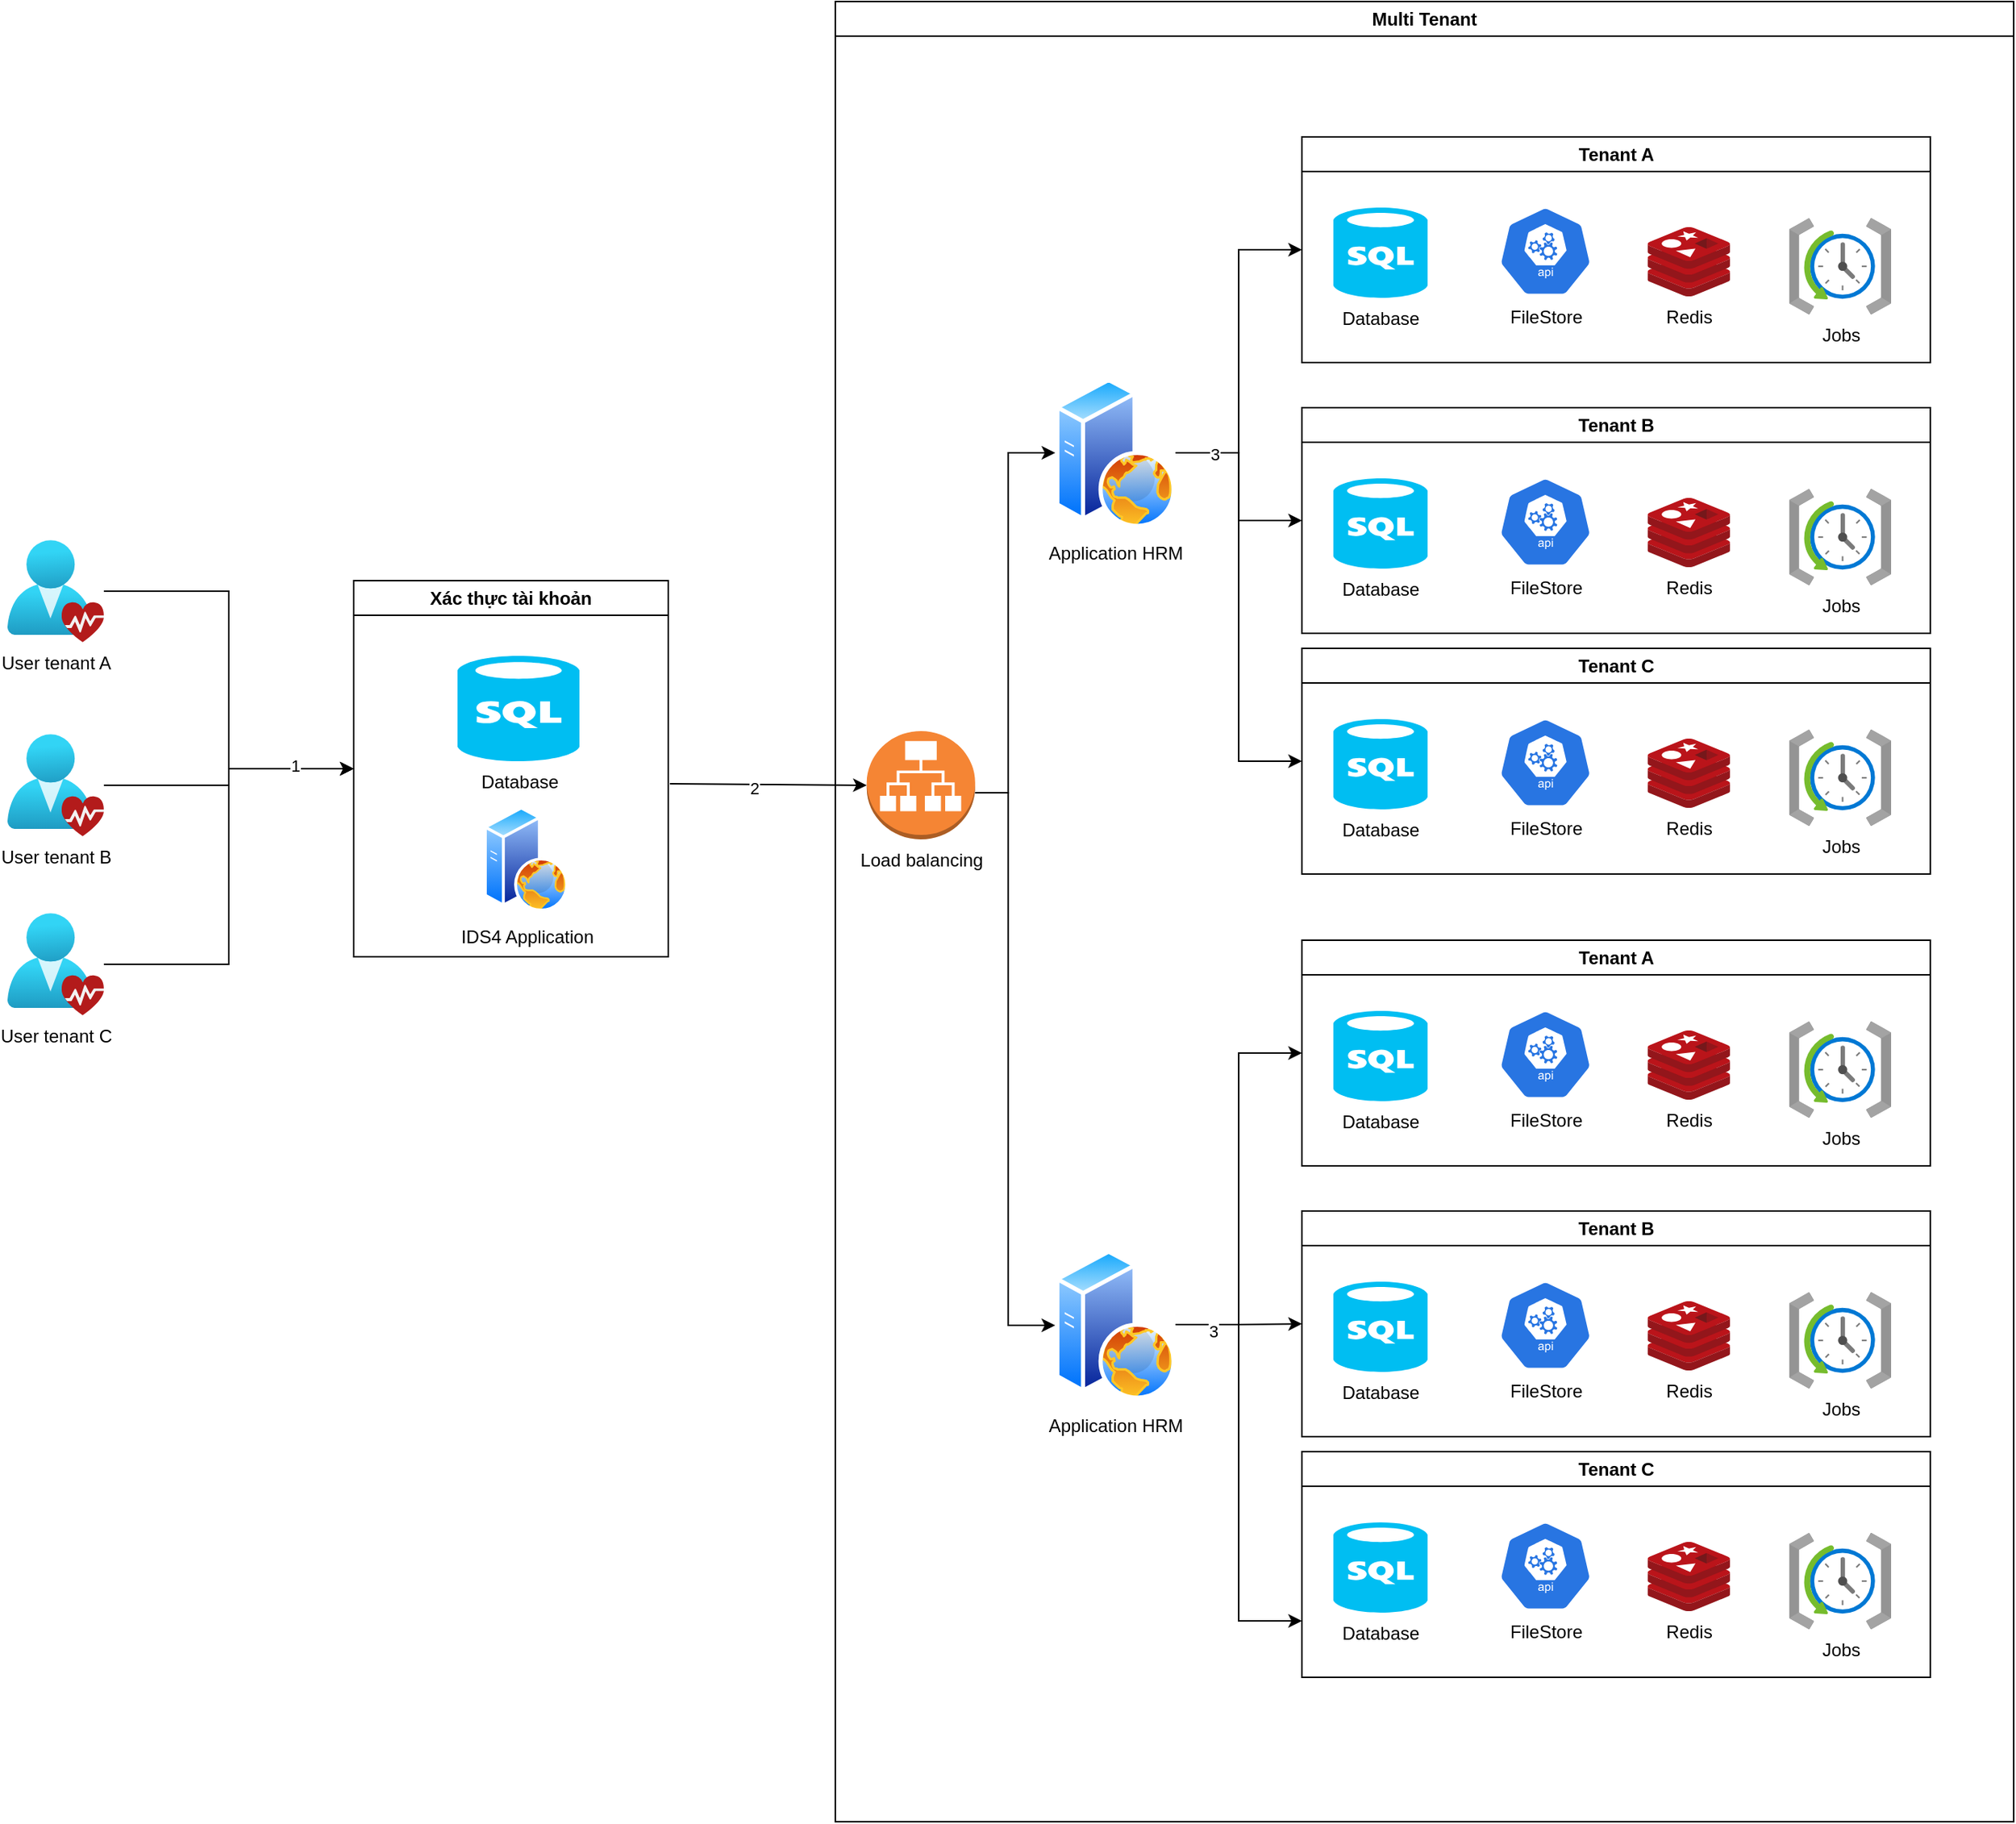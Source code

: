 <mxfile version="24.0.2" type="google">
  <diagram name="Trang-1" id="uiNSEfbB-UsywW0toLys">
    <mxGraphModel grid="0" page="0" gridSize="10" guides="1" tooltips="1" connect="1" arrows="1" fold="1" pageScale="1" pageWidth="827" pageHeight="1169" background="#FFFFFF" math="0" shadow="0">
      <root>
        <mxCell id="0" />
        <mxCell id="1" parent="0" />
        <mxCell id="XbeGBUy2-9uzgMJqIVGd-51" value="" style="group" connectable="0" vertex="1" parent="1">
          <mxGeometry x="590" y="200" width="782.94" height="1210" as="geometry" />
        </mxCell>
        <mxCell id="DszUAkV_eNxV04DKUUgW-60" value="" style="group" connectable="0" vertex="1" parent="XbeGBUy2-9uzgMJqIVGd-51">
          <mxGeometry x="135.71" y="48" width="591.903" height="532" as="geometry" />
        </mxCell>
        <mxCell id="XbeGBUy2-9uzgMJqIVGd-29" style="edgeStyle=orthogonalEdgeStyle;rounded=0;orthogonalLoop=1;jettySize=auto;html=1;entryX=0;entryY=0.5;entryDx=0;entryDy=0;" edge="1" parent="DszUAkV_eNxV04DKUUgW-60" source="DszUAkV_eNxV04DKUUgW-56" target="XbeGBUy2-9uzgMJqIVGd-18">
          <mxGeometry relative="1" as="geometry" />
        </mxCell>
        <mxCell id="XbeGBUy2-9uzgMJqIVGd-30" style="edgeStyle=orthogonalEdgeStyle;rounded=0;orthogonalLoop=1;jettySize=auto;html=1;entryX=0;entryY=0.5;entryDx=0;entryDy=0;" edge="1" parent="DszUAkV_eNxV04DKUUgW-60" source="DszUAkV_eNxV04DKUUgW-56" target="XbeGBUy2-9uzgMJqIVGd-23">
          <mxGeometry relative="1" as="geometry" />
        </mxCell>
        <mxCell id="XbeGBUy2-9uzgMJqIVGd-49" style="edgeStyle=orthogonalEdgeStyle;rounded=0;orthogonalLoop=1;jettySize=auto;html=1;entryX=0;entryY=0.5;entryDx=0;entryDy=0;" edge="1" parent="DszUAkV_eNxV04DKUUgW-60" source="DszUAkV_eNxV04DKUUgW-56" target="XbeGBUy2-9uzgMJqIVGd-1">
          <mxGeometry relative="1" as="geometry" />
        </mxCell>
        <mxCell id="XbeGBUy2-9uzgMJqIVGd-58" value="3" style="edgeLabel;html=1;align=center;verticalAlign=middle;resizable=0;points=[];" connectable="0" vertex="1" parent="XbeGBUy2-9uzgMJqIVGd-49">
          <mxGeometry x="-0.764" y="-1" relative="1" as="geometry">
            <mxPoint as="offset" />
          </mxGeometry>
        </mxCell>
        <mxCell id="DszUAkV_eNxV04DKUUgW-56" value="Application HRM" style="image;aspect=fixed;perimeter=ellipsePerimeter;html=1;align=center;shadow=0;dashed=0;spacingTop=3;image=img/lib/active_directory/web_server.svg;" vertex="1" parent="DszUAkV_eNxV04DKUUgW-60">
          <mxGeometry x="10.439" y="202" width="80" height="100" as="geometry" />
        </mxCell>
        <mxCell id="XbeGBUy2-9uzgMJqIVGd-1" value="Tenant A" style="swimlane;whiteSpace=wrap;html=1;startSize=23;" vertex="1" parent="DszUAkV_eNxV04DKUUgW-60">
          <mxGeometry x="174.335" y="42" width="417.568" height="150" as="geometry">
            <mxRectangle x="167" y="42" width="140" height="30" as="alternateBounds" />
          </mxGeometry>
        </mxCell>
        <mxCell id="XbeGBUy2-9uzgMJqIVGd-2" value="Database" style="verticalLabelPosition=bottom;html=1;verticalAlign=top;align=center;strokeColor=none;fillColor=#00BEF2;shape=mxgraph.azure.sql_database;" vertex="1" parent="XbeGBUy2-9uzgMJqIVGd-1">
          <mxGeometry x="20.878" y="47" width="62.635" height="60" as="geometry" />
        </mxCell>
        <mxCell id="XbeGBUy2-9uzgMJqIVGd-3" value="FileStore" style="sketch=0;html=1;dashed=0;whitespace=wrap;fillColor=#2875E2;strokeColor=#ffffff;points=[[0.005,0.63,0],[0.1,0.2,0],[0.9,0.2,0],[0.5,0,0],[0.995,0.63,0],[0.72,0.99,0],[0.5,1,0],[0.28,0.99,0]];verticalLabelPosition=bottom;align=center;verticalAlign=top;shape=mxgraph.kubernetes.icon;prIcon=api" vertex="1" parent="XbeGBUy2-9uzgMJqIVGd-1">
          <mxGeometry x="125.27" y="46" width="73.074" height="60" as="geometry" />
        </mxCell>
        <mxCell id="XbeGBUy2-9uzgMJqIVGd-4" value="Redis" style="image;sketch=0;aspect=fixed;html=1;points=[];align=center;fontSize=12;image=img/lib/mscae/Cache_Redis_Product.svg;" vertex="1" parent="XbeGBUy2-9uzgMJqIVGd-1">
          <mxGeometry x="229.662" y="60" width="54.76" height="46" as="geometry" />
        </mxCell>
        <mxCell id="XbeGBUy2-9uzgMJqIVGd-5" value="Jobs" style="image;aspect=fixed;html=1;points=[];align=center;fontSize=12;image=img/lib/azure2/management_governance/Scheduler_Job_Collections.svg;" vertex="1" parent="XbeGBUy2-9uzgMJqIVGd-1">
          <mxGeometry x="323.615" y="54" width="68" height="64" as="geometry" />
        </mxCell>
        <mxCell id="XbeGBUy2-9uzgMJqIVGd-18" value="Tenant B" style="swimlane;whiteSpace=wrap;html=1;startSize=23;" vertex="1" parent="DszUAkV_eNxV04DKUUgW-60">
          <mxGeometry x="174.335" y="222" width="417.568" height="150" as="geometry">
            <mxRectangle x="167" y="222" width="140" height="30" as="alternateBounds" />
          </mxGeometry>
        </mxCell>
        <mxCell id="XbeGBUy2-9uzgMJqIVGd-19" value="Database" style="verticalLabelPosition=bottom;html=1;verticalAlign=top;align=center;strokeColor=none;fillColor=#00BEF2;shape=mxgraph.azure.sql_database;" vertex="1" parent="XbeGBUy2-9uzgMJqIVGd-18">
          <mxGeometry x="20.878" y="47" width="62.635" height="60" as="geometry" />
        </mxCell>
        <mxCell id="XbeGBUy2-9uzgMJqIVGd-20" value="FileStore" style="sketch=0;html=1;dashed=0;whitespace=wrap;fillColor=#2875E2;strokeColor=#ffffff;points=[[0.005,0.63,0],[0.1,0.2,0],[0.9,0.2,0],[0.5,0,0],[0.995,0.63,0],[0.72,0.99,0],[0.5,1,0],[0.28,0.99,0]];verticalLabelPosition=bottom;align=center;verticalAlign=top;shape=mxgraph.kubernetes.icon;prIcon=api" vertex="1" parent="XbeGBUy2-9uzgMJqIVGd-18">
          <mxGeometry x="125.27" y="46" width="73.074" height="60" as="geometry" />
        </mxCell>
        <mxCell id="XbeGBUy2-9uzgMJqIVGd-21" value="Redis" style="image;sketch=0;aspect=fixed;html=1;points=[];align=center;fontSize=12;image=img/lib/mscae/Cache_Redis_Product.svg;" vertex="1" parent="XbeGBUy2-9uzgMJqIVGd-18">
          <mxGeometry x="229.662" y="60" width="54.76" height="46" as="geometry" />
        </mxCell>
        <mxCell id="XbeGBUy2-9uzgMJqIVGd-22" value="Jobs" style="image;aspect=fixed;html=1;points=[];align=center;fontSize=12;image=img/lib/azure2/management_governance/Scheduler_Job_Collections.svg;" vertex="1" parent="XbeGBUy2-9uzgMJqIVGd-18">
          <mxGeometry x="323.615" y="54" width="68" height="64" as="geometry" />
        </mxCell>
        <mxCell id="XbeGBUy2-9uzgMJqIVGd-23" value="Tenant C" style="swimlane;whiteSpace=wrap;html=1;startSize=23;" vertex="1" parent="DszUAkV_eNxV04DKUUgW-60">
          <mxGeometry x="174.335" y="382" width="417.568" height="150" as="geometry">
            <mxRectangle x="167" y="382" width="140" height="30" as="alternateBounds" />
          </mxGeometry>
        </mxCell>
        <mxCell id="XbeGBUy2-9uzgMJqIVGd-24" value="Database" style="verticalLabelPosition=bottom;html=1;verticalAlign=top;align=center;strokeColor=none;fillColor=#00BEF2;shape=mxgraph.azure.sql_database;" vertex="1" parent="XbeGBUy2-9uzgMJqIVGd-23">
          <mxGeometry x="20.878" y="47" width="62.635" height="60" as="geometry" />
        </mxCell>
        <mxCell id="XbeGBUy2-9uzgMJqIVGd-25" value="FileStore" style="sketch=0;html=1;dashed=0;whitespace=wrap;fillColor=#2875E2;strokeColor=#ffffff;points=[[0.005,0.63,0],[0.1,0.2,0],[0.9,0.2,0],[0.5,0,0],[0.995,0.63,0],[0.72,0.99,0],[0.5,1,0],[0.28,0.99,0]];verticalLabelPosition=bottom;align=center;verticalAlign=top;shape=mxgraph.kubernetes.icon;prIcon=api" vertex="1" parent="XbeGBUy2-9uzgMJqIVGd-23">
          <mxGeometry x="125.27" y="46" width="73.074" height="60" as="geometry" />
        </mxCell>
        <mxCell id="XbeGBUy2-9uzgMJqIVGd-26" value="Redis" style="image;sketch=0;aspect=fixed;html=1;points=[];align=center;fontSize=12;image=img/lib/mscae/Cache_Redis_Product.svg;" vertex="1" parent="XbeGBUy2-9uzgMJqIVGd-23">
          <mxGeometry x="229.662" y="60" width="54.76" height="46" as="geometry" />
        </mxCell>
        <mxCell id="XbeGBUy2-9uzgMJqIVGd-27" value="Jobs" style="image;aspect=fixed;html=1;points=[];align=center;fontSize=12;image=img/lib/azure2/management_governance/Scheduler_Job_Collections.svg;" vertex="1" parent="XbeGBUy2-9uzgMJqIVGd-23">
          <mxGeometry x="323.615" y="54" width="68" height="64" as="geometry" />
        </mxCell>
        <mxCell id="DszUAkV_eNxV04DKUUgW-86" style="edgeStyle=orthogonalEdgeStyle;rounded=0;orthogonalLoop=1;jettySize=auto;html=1;entryX=0;entryY=0.5;entryDx=0;entryDy=0;" edge="1" parent="XbeGBUy2-9uzgMJqIVGd-51" source="DszUAkV_eNxV04DKUUgW-62" target="DszUAkV_eNxV04DKUUgW-56">
          <mxGeometry relative="1" as="geometry">
            <Array as="points">
              <mxPoint x="114.831" y="526" />
              <mxPoint x="114.831" y="300" />
            </Array>
          </mxGeometry>
        </mxCell>
        <mxCell id="DszUAkV_eNxV04DKUUgW-62" value="Load balancing" style="outlineConnect=0;dashed=0;verticalLabelPosition=bottom;verticalAlign=top;align=center;html=1;shape=mxgraph.aws3.application_load_balancer;fillColor=#F58534;gradientColor=none;" vertex="1" parent="XbeGBUy2-9uzgMJqIVGd-51">
          <mxGeometry x="20.878" y="485" width="72.03" height="72" as="geometry" />
        </mxCell>
        <mxCell id="DszUAkV_eNxV04DKUUgW-63" value="" style="group" connectable="0" vertex="1" parent="XbeGBUy2-9uzgMJqIVGd-51">
          <mxGeometry x="146.149" y="609" width="581.463" height="522" as="geometry" />
        </mxCell>
        <mxCell id="XbeGBUy2-9uzgMJqIVGd-46" style="edgeStyle=orthogonalEdgeStyle;rounded=0;orthogonalLoop=1;jettySize=auto;html=1;entryX=0;entryY=0.5;entryDx=0;entryDy=0;" edge="1" parent="DszUAkV_eNxV04DKUUgW-63" source="DszUAkV_eNxV04DKUUgW-85" target="XbeGBUy2-9uzgMJqIVGd-31">
          <mxGeometry relative="1" as="geometry" />
        </mxCell>
        <mxCell id="XbeGBUy2-9uzgMJqIVGd-47" style="edgeStyle=orthogonalEdgeStyle;rounded=0;orthogonalLoop=1;jettySize=auto;html=1;entryX=0;entryY=0.5;entryDx=0;entryDy=0;" edge="1" parent="DszUAkV_eNxV04DKUUgW-63" source="DszUAkV_eNxV04DKUUgW-85" target="XbeGBUy2-9uzgMJqIVGd-36">
          <mxGeometry relative="1" as="geometry" />
        </mxCell>
        <mxCell id="XbeGBUy2-9uzgMJqIVGd-48" style="edgeStyle=orthogonalEdgeStyle;rounded=0;orthogonalLoop=1;jettySize=auto;html=1;entryX=0;entryY=0.75;entryDx=0;entryDy=0;" edge="1" parent="DszUAkV_eNxV04DKUUgW-63" source="DszUAkV_eNxV04DKUUgW-85" target="XbeGBUy2-9uzgMJqIVGd-41">
          <mxGeometry relative="1" as="geometry" />
        </mxCell>
        <mxCell id="XbeGBUy2-9uzgMJqIVGd-59" value="3" style="edgeLabel;html=1;align=center;verticalAlign=middle;resizable=0;points=[];" connectable="0" vertex="1" parent="XbeGBUy2-9uzgMJqIVGd-48">
          <mxGeometry x="-0.824" y="-4" relative="1" as="geometry">
            <mxPoint as="offset" />
          </mxGeometry>
        </mxCell>
        <mxCell id="DszUAkV_eNxV04DKUUgW-85" value="Application HRM" style="image;aspect=fixed;perimeter=ellipsePerimeter;html=1;align=center;shadow=0;dashed=0;spacingTop=3;image=img/lib/active_directory/web_server.svg;" vertex="1" parent="DszUAkV_eNxV04DKUUgW-63">
          <mxGeometry y="220.5" width="80" height="100" as="geometry" />
        </mxCell>
        <mxCell id="XbeGBUy2-9uzgMJqIVGd-31" value="Tenant A" style="swimlane;whiteSpace=wrap;html=1;startSize=23;" vertex="1" parent="DszUAkV_eNxV04DKUUgW-63">
          <mxGeometry x="163.895" y="15" width="417.568" height="150" as="geometry">
            <mxRectangle x="167" y="42" width="140" height="30" as="alternateBounds" />
          </mxGeometry>
        </mxCell>
        <mxCell id="XbeGBUy2-9uzgMJqIVGd-32" value="Database" style="verticalLabelPosition=bottom;html=1;verticalAlign=top;align=center;strokeColor=none;fillColor=#00BEF2;shape=mxgraph.azure.sql_database;" vertex="1" parent="XbeGBUy2-9uzgMJqIVGd-31">
          <mxGeometry x="20.878" y="47" width="62.635" height="60" as="geometry" />
        </mxCell>
        <mxCell id="XbeGBUy2-9uzgMJqIVGd-33" value="FileStore" style="sketch=0;html=1;dashed=0;whitespace=wrap;fillColor=#2875E2;strokeColor=#ffffff;points=[[0.005,0.63,0],[0.1,0.2,0],[0.9,0.2,0],[0.5,0,0],[0.995,0.63,0],[0.72,0.99,0],[0.5,1,0],[0.28,0.99,0]];verticalLabelPosition=bottom;align=center;verticalAlign=top;shape=mxgraph.kubernetes.icon;prIcon=api" vertex="1" parent="XbeGBUy2-9uzgMJqIVGd-31">
          <mxGeometry x="125.27" y="46" width="73.074" height="60" as="geometry" />
        </mxCell>
        <mxCell id="XbeGBUy2-9uzgMJqIVGd-34" value="Redis" style="image;sketch=0;aspect=fixed;html=1;points=[];align=center;fontSize=12;image=img/lib/mscae/Cache_Redis_Product.svg;" vertex="1" parent="XbeGBUy2-9uzgMJqIVGd-31">
          <mxGeometry x="229.662" y="60" width="54.76" height="46" as="geometry" />
        </mxCell>
        <mxCell id="XbeGBUy2-9uzgMJqIVGd-35" value="Jobs" style="image;aspect=fixed;html=1;points=[];align=center;fontSize=12;image=img/lib/azure2/management_governance/Scheduler_Job_Collections.svg;" vertex="1" parent="XbeGBUy2-9uzgMJqIVGd-31">
          <mxGeometry x="323.615" y="54" width="68" height="64" as="geometry" />
        </mxCell>
        <mxCell id="XbeGBUy2-9uzgMJqIVGd-36" value="Tenant B" style="swimlane;whiteSpace=wrap;html=1;startSize=23;" vertex="1" parent="DszUAkV_eNxV04DKUUgW-63">
          <mxGeometry x="163.895" y="195" width="417.568" height="150" as="geometry">
            <mxRectangle x="167" y="222" width="140" height="30" as="alternateBounds" />
          </mxGeometry>
        </mxCell>
        <mxCell id="XbeGBUy2-9uzgMJqIVGd-37" value="Database" style="verticalLabelPosition=bottom;html=1;verticalAlign=top;align=center;strokeColor=none;fillColor=#00BEF2;shape=mxgraph.azure.sql_database;" vertex="1" parent="XbeGBUy2-9uzgMJqIVGd-36">
          <mxGeometry x="20.878" y="47" width="62.635" height="60" as="geometry" />
        </mxCell>
        <mxCell id="XbeGBUy2-9uzgMJqIVGd-38" value="FileStore" style="sketch=0;html=1;dashed=0;whitespace=wrap;fillColor=#2875E2;strokeColor=#ffffff;points=[[0.005,0.63,0],[0.1,0.2,0],[0.9,0.2,0],[0.5,0,0],[0.995,0.63,0],[0.72,0.99,0],[0.5,1,0],[0.28,0.99,0]];verticalLabelPosition=bottom;align=center;verticalAlign=top;shape=mxgraph.kubernetes.icon;prIcon=api" vertex="1" parent="XbeGBUy2-9uzgMJqIVGd-36">
          <mxGeometry x="125.27" y="46" width="73.074" height="60" as="geometry" />
        </mxCell>
        <mxCell id="XbeGBUy2-9uzgMJqIVGd-39" value="Redis" style="image;sketch=0;aspect=fixed;html=1;points=[];align=center;fontSize=12;image=img/lib/mscae/Cache_Redis_Product.svg;" vertex="1" parent="XbeGBUy2-9uzgMJqIVGd-36">
          <mxGeometry x="229.662" y="60" width="54.76" height="46" as="geometry" />
        </mxCell>
        <mxCell id="XbeGBUy2-9uzgMJqIVGd-40" value="Jobs" style="image;aspect=fixed;html=1;points=[];align=center;fontSize=12;image=img/lib/azure2/management_governance/Scheduler_Job_Collections.svg;" vertex="1" parent="XbeGBUy2-9uzgMJqIVGd-36">
          <mxGeometry x="323.615" y="54" width="68" height="64" as="geometry" />
        </mxCell>
        <mxCell id="XbeGBUy2-9uzgMJqIVGd-41" value="Tenant C" style="swimlane;whiteSpace=wrap;html=1;startSize=23;" vertex="1" parent="DszUAkV_eNxV04DKUUgW-63">
          <mxGeometry x="163.895" y="355" width="417.568" height="150" as="geometry">
            <mxRectangle x="167" y="382" width="140" height="30" as="alternateBounds" />
          </mxGeometry>
        </mxCell>
        <mxCell id="XbeGBUy2-9uzgMJqIVGd-42" value="Database" style="verticalLabelPosition=bottom;html=1;verticalAlign=top;align=center;strokeColor=none;fillColor=#00BEF2;shape=mxgraph.azure.sql_database;" vertex="1" parent="XbeGBUy2-9uzgMJqIVGd-41">
          <mxGeometry x="20.878" y="47" width="62.635" height="60" as="geometry" />
        </mxCell>
        <mxCell id="XbeGBUy2-9uzgMJqIVGd-43" value="FileStore" style="sketch=0;html=1;dashed=0;whitespace=wrap;fillColor=#2875E2;strokeColor=#ffffff;points=[[0.005,0.63,0],[0.1,0.2,0],[0.9,0.2,0],[0.5,0,0],[0.995,0.63,0],[0.72,0.99,0],[0.5,1,0],[0.28,0.99,0]];verticalLabelPosition=bottom;align=center;verticalAlign=top;shape=mxgraph.kubernetes.icon;prIcon=api" vertex="1" parent="XbeGBUy2-9uzgMJqIVGd-41">
          <mxGeometry x="125.27" y="46" width="73.074" height="60" as="geometry" />
        </mxCell>
        <mxCell id="XbeGBUy2-9uzgMJqIVGd-44" value="Redis" style="image;sketch=0;aspect=fixed;html=1;points=[];align=center;fontSize=12;image=img/lib/mscae/Cache_Redis_Product.svg;" vertex="1" parent="XbeGBUy2-9uzgMJqIVGd-41">
          <mxGeometry x="229.662" y="60" width="54.76" height="46" as="geometry" />
        </mxCell>
        <mxCell id="XbeGBUy2-9uzgMJqIVGd-45" value="Jobs" style="image;aspect=fixed;html=1;points=[];align=center;fontSize=12;image=img/lib/azure2/management_governance/Scheduler_Job_Collections.svg;" vertex="1" parent="XbeGBUy2-9uzgMJqIVGd-41">
          <mxGeometry x="323.615" y="54" width="68" height="64" as="geometry" />
        </mxCell>
        <mxCell id="DszUAkV_eNxV04DKUUgW-87" style="edgeStyle=orthogonalEdgeStyle;rounded=0;orthogonalLoop=1;jettySize=auto;html=1;entryX=0;entryY=0.5;entryDx=0;entryDy=0;" edge="1" parent="XbeGBUy2-9uzgMJqIVGd-51" source="DszUAkV_eNxV04DKUUgW-62" target="DszUAkV_eNxV04DKUUgW-85">
          <mxGeometry relative="1" as="geometry">
            <Array as="points">
              <mxPoint x="114.831" y="526" />
              <mxPoint x="114.831" y="880" />
              <mxPoint x="146.149" y="880" />
            </Array>
          </mxGeometry>
        </mxCell>
        <mxCell id="DszUAkV_eNxV04DKUUgW-100" value="Multi Tenant" style="swimlane;whiteSpace=wrap;html=1;" vertex="1" parent="XbeGBUy2-9uzgMJqIVGd-51">
          <mxGeometry width="782.94" height="1210" as="geometry" />
        </mxCell>
        <mxCell id="o9oCpdKdZ3MeuIalwh5_-1" value="User tenant A" style="image;aspect=fixed;html=1;points=[];align=center;fontSize=12;image=img/lib/azure2/intune/Tenant_Status.svg;" vertex="1" parent="1">
          <mxGeometry x="40" y="558" width="64" height="68" as="geometry" />
        </mxCell>
        <mxCell id="DszUAkV_eNxV04DKUUgW-89" style="edgeStyle=orthogonalEdgeStyle;rounded=0;orthogonalLoop=1;jettySize=auto;html=1;entryX=0;entryY=0.5;entryDx=0;entryDy=0;" edge="1" parent="1" source="DszUAkV_eNxV04DKUUgW-1" target="XbeGBUy2-9uzgMJqIVGd-54">
          <mxGeometry relative="1" as="geometry">
            <mxPoint x="250" y="697" as="targetPoint" />
          </mxGeometry>
        </mxCell>
        <mxCell id="DszUAkV_eNxV04DKUUgW-1" value="User tenant B" style="image;aspect=fixed;html=1;points=[];align=center;fontSize=12;image=img/lib/azure2/intune/Tenant_Status.svg;" vertex="1" parent="1">
          <mxGeometry x="40" y="687" width="64" height="68" as="geometry" />
        </mxCell>
        <mxCell id="DszUAkV_eNxV04DKUUgW-4" value="User tenant C" style="image;aspect=fixed;html=1;points=[];align=center;fontSize=12;image=img/lib/azure2/intune/Tenant_Status.svg;" vertex="1" parent="1">
          <mxGeometry x="40" y="806" width="64" height="68" as="geometry" />
        </mxCell>
        <mxCell id="DszUAkV_eNxV04DKUUgW-88" style="edgeStyle=orthogonalEdgeStyle;rounded=0;orthogonalLoop=1;jettySize=auto;html=1;entryX=0;entryY=0.5;entryDx=0;entryDy=0;" edge="1" parent="1" source="o9oCpdKdZ3MeuIalwh5_-1" target="XbeGBUy2-9uzgMJqIVGd-54">
          <mxGeometry relative="1" as="geometry">
            <mxPoint x="250" y="701.0" as="targetPoint" />
          </mxGeometry>
        </mxCell>
        <mxCell id="DszUAkV_eNxV04DKUUgW-90" style="edgeStyle=orthogonalEdgeStyle;rounded=0;orthogonalLoop=1;jettySize=auto;html=1;entryX=0;entryY=0.5;entryDx=0;entryDy=0;" edge="1" parent="1" source="DszUAkV_eNxV04DKUUgW-4" target="XbeGBUy2-9uzgMJqIVGd-54">
          <mxGeometry relative="1" as="geometry">
            <mxPoint x="250" y="701.0" as="targetPoint" />
          </mxGeometry>
        </mxCell>
        <mxCell id="DszUAkV_eNxV04DKUUgW-91" value="1" style="edgeLabel;html=1;align=center;verticalAlign=middle;resizable=0;points=[];" connectable="0" vertex="1" parent="DszUAkV_eNxV04DKUUgW-90">
          <mxGeometry x="0.733" y="2" relative="1" as="geometry">
            <mxPoint as="offset" />
          </mxGeometry>
        </mxCell>
        <mxCell id="XbeGBUy2-9uzgMJqIVGd-53" style="edgeStyle=orthogonalEdgeStyle;rounded=0;orthogonalLoop=1;jettySize=auto;html=1;entryX=0;entryY=0.5;entryDx=0;entryDy=0;entryPerimeter=0;" edge="1" parent="1" target="DszUAkV_eNxV04DKUUgW-62">
          <mxGeometry relative="1" as="geometry">
            <mxPoint x="480" y="720" as="sourcePoint" />
          </mxGeometry>
        </mxCell>
        <mxCell id="XbeGBUy2-9uzgMJqIVGd-57" value="2" style="edgeLabel;html=1;align=center;verticalAlign=middle;resizable=0;points=[];" connectable="0" vertex="1" parent="XbeGBUy2-9uzgMJqIVGd-53">
          <mxGeometry x="-0.145" y="-2" relative="1" as="geometry">
            <mxPoint as="offset" />
          </mxGeometry>
        </mxCell>
        <mxCell id="XbeGBUy2-9uzgMJqIVGd-54" value="Xác thực tài khoản" style="swimlane;whiteSpace=wrap;html=1;" vertex="1" parent="1">
          <mxGeometry x="270" y="585" width="209" height="250" as="geometry" />
        </mxCell>
        <mxCell id="XbeGBUy2-9uzgMJqIVGd-55" value="Database" style="verticalLabelPosition=bottom;html=1;verticalAlign=top;align=center;strokeColor=none;fillColor=#00BEF2;shape=mxgraph.azure.sql_database;" vertex="1" parent="XbeGBUy2-9uzgMJqIVGd-54">
          <mxGeometry x="69" y="50" width="81" height="70" as="geometry" />
        </mxCell>
        <mxCell id="XbeGBUy2-9uzgMJqIVGd-56" value="IDS4 Application" style="image;aspect=fixed;perimeter=ellipsePerimeter;html=1;align=center;shadow=0;dashed=0;spacingTop=3;image=img/lib/active_directory/web_server.svg;" vertex="1" parent="XbeGBUy2-9uzgMJqIVGd-54">
          <mxGeometry x="86.5" y="150" width="56" height="70" as="geometry" />
        </mxCell>
      </root>
    </mxGraphModel>
  </diagram>
</mxfile>
